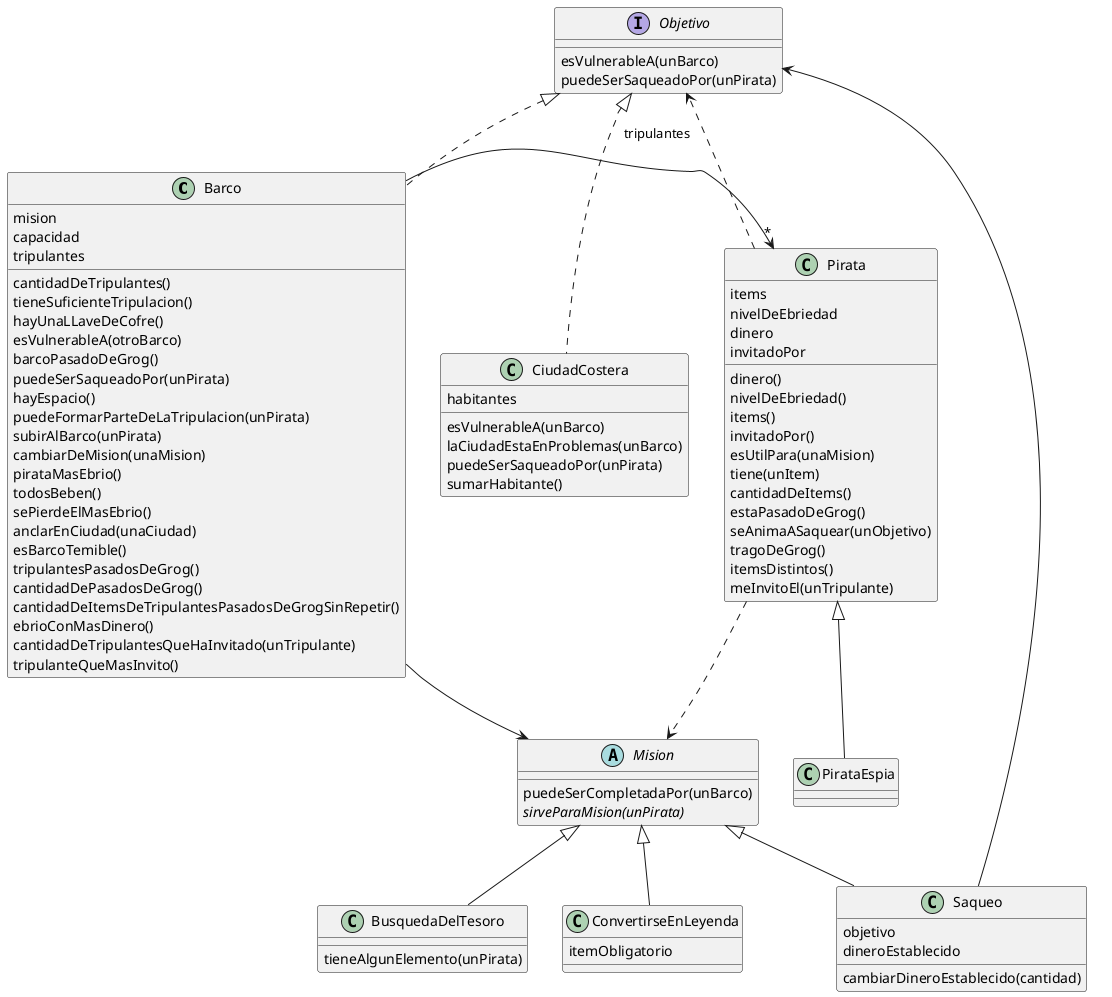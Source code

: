 @startuml Yaar

class Barco{

    mision
    capacidad
    tripulantes

    cantidadDeTripulantes()
	tieneSuficienteTripulacion()
	hayUnaLLaveDeCofre()
    esVulnerableA(otroBarco)
    barcoPasadoDeGrog()
    puedeSerSaqueadoPor(unPirata)
    hayEspacio()
    puedeFormarParteDeLaTripulacion(unPirata)
	subirAlBarco(unPirata)
	cambiarDeMision(unaMision)
	pirataMasEbrio()
	todosBeben()
	sePierdeElMasEbrio()
    anclarEnCiudad(unaCiudad)
	esBarcoTemible()
	tripulantesPasadosDeGrog()
	cantidadDePasadosDeGrog()
	cantidadDeItemsDeTripulantesPasadosDeGrogSinRepetir()
	ebrioConMasDinero()
    cantidadDeTripulantesQueHaInvitado(unTripulante)
    tripulanteQueMasInvito()
}

class Pirata{

    items
	nivelDeEbriedad
	dinero
	invitadoPor
	
	dinero()
	nivelDeEbriedad()
	items()
	invitadoPor()
	esUtilPara(unaMision)
	tiene(unItem)
	cantidadDeItems()
	estaPasadoDeGrog()
	seAnimaASaquear(unObjetivo)
	tragoDeGrog()
	itemsDistintos()
	meInvitoEl(unTripulante)
}

class PirataEspia{

}

abstract class Mision{

    puedeSerCompletadaPor(unBarco)
	{abstract} sirveParaMision(unPirata)

}

class BusquedaDelTesoro{

    tieneAlgunElemento(unPirata)
}

class ConvertirseEnLeyenda{

    itemObligatorio

}

class Saqueo{

    objetivo
	dineroEstablecido

    cambiarDineroEstablecido(cantidad)
}

class CiudadCostera{

    habitantes

    esVulnerableA(unBarco)
	laCiudadEstaEnProblemas(unBarco)
	puedeSerSaqueadoPor(unPirata)
	sumarHabitante()
}

interface Objetivo{

    esVulnerableA(unBarco)
    puedeSerSaqueadoPor(unPirata)
}

BusquedaDelTesoro -u-|> Mision
ConvertirseEnLeyenda -u-|> Mision


PirataEspia -u-|> Pirata

CiudadCostera .u.|> Objetivo

Saqueo -u-|> Mision
Saqueo -r-> Objetivo

Barco -r-> Mision
Barco -r-> "*" Pirata : tripulantes
Barco .u.|> Objetivo

Pirata ..> Objetivo
Pirata ..> Mision

@enduml
